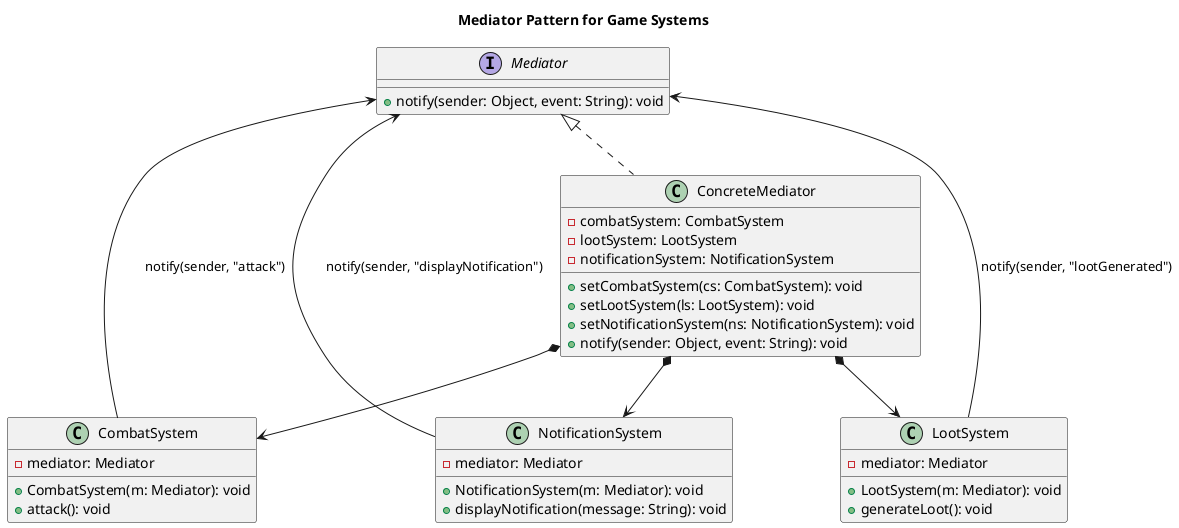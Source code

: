 @startuml
title Mediator Pattern for Game Systems

interface Mediator {
    + notify(sender: Object, event: String): void
}

class ConcreteMediator implements Mediator {
    - combatSystem: CombatSystem
    - lootSystem: LootSystem
    - notificationSystem: NotificationSystem
    + setCombatSystem(cs: CombatSystem): void
    + setLootSystem(ls: LootSystem): void
    + setNotificationSystem(ns: NotificationSystem): void
    + notify(sender: Object, event: String): void
}

class CombatSystem {
    - mediator: Mediator
    + CombatSystem(m: Mediator): void
    + attack(): void
}

class LootSystem {
    - mediator: Mediator
    + LootSystem(m: Mediator): void
    + generateLoot(): void
}

class NotificationSystem {
    - mediator: Mediator
    + NotificationSystem(m: Mediator): void
    + displayNotification(message: String): void
}

ConcreteMediator *--> CombatSystem
ConcreteMediator *--> LootSystem
ConcreteMediator *--> NotificationSystem

CombatSystem --> Mediator : notify(sender, "attack")
LootSystem --> Mediator : notify(sender, "lootGenerated")
NotificationSystem --> Mediator : notify(sender, "displayNotification")

@enduml

